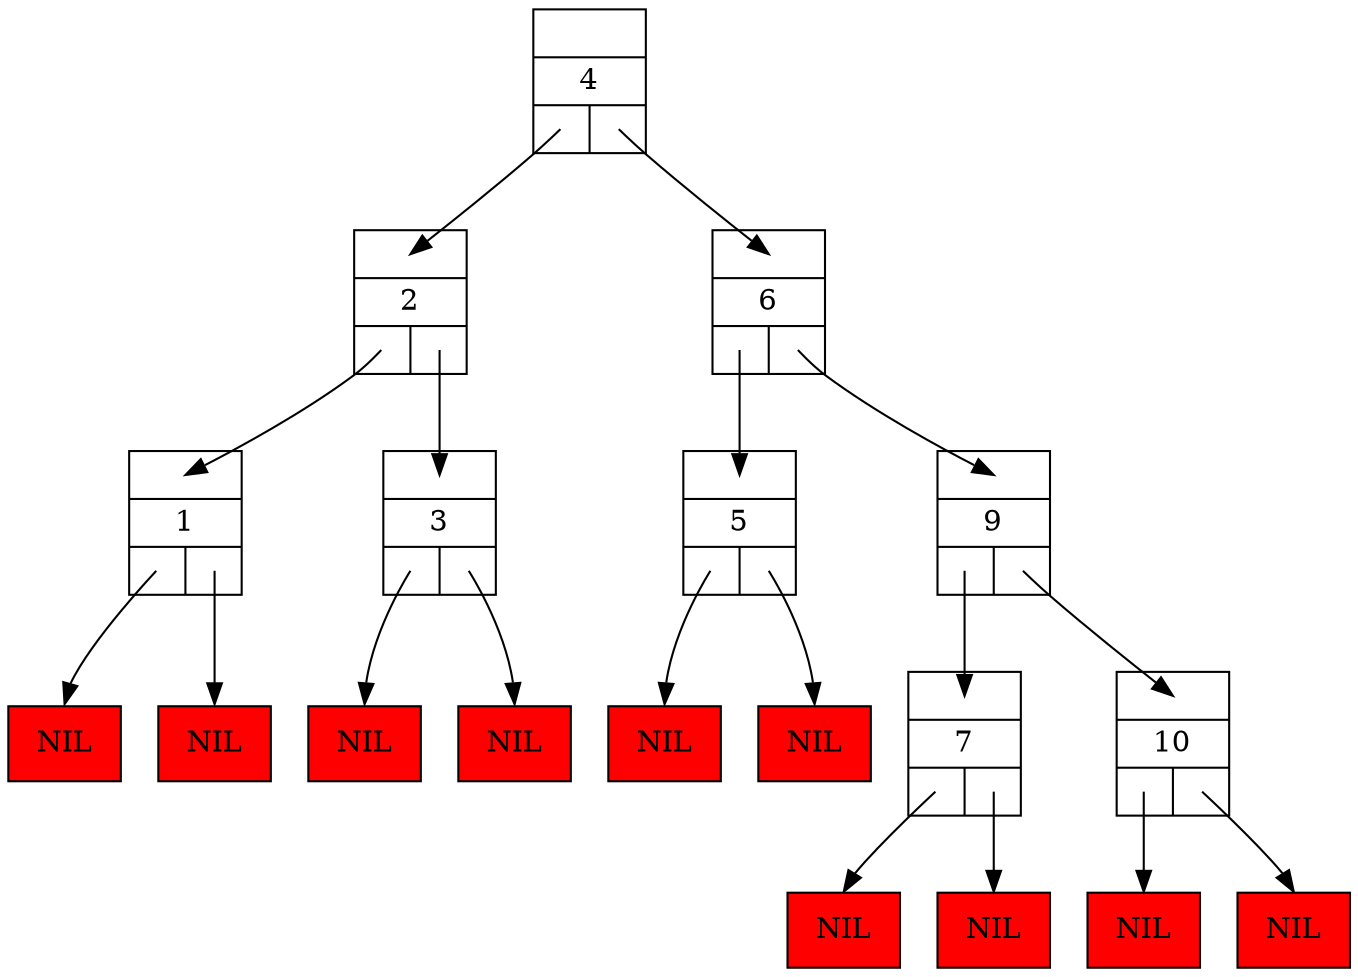 digraph RedBlackTree {
  graph[ranksep=0.5];
  node[shape=record];

	n1 [label="{{<parent>}|1|{<left>|<right>}}"];
	lnil1 [style=filled, fillcolor=red, label="NIL"];
	n1:left:c -> lnil1:n [headclip=false, tailclip=false]
	rnil1 [style=filled, fillcolor=red, label="NIL"];
	n1:right:c -> rnil1:n [headclip=false, tailclip=false]
	n2 [label="{{<parent>}|2|{<left>|<right>}}"];
	n2:left:c -> n1:parent:c [headclip=false, tailclip=false]
	n2:right:c -> n3:parent:c [headclip=false, tailclip=false]
	n3 [label="{{<parent>}|3|{<left>|<right>}}"];
	lnil3 [style=filled, fillcolor=red, label="NIL"];
	n3:left:c -> lnil3:n [headclip=false, tailclip=false]
	rnil3 [style=filled, fillcolor=red, label="NIL"];
	n3:right:c -> rnil3:n [headclip=false, tailclip=false]
	n4 [label="{{<parent>}|4|{<left>|<right>}}"];
	n4:left:c -> n2:parent:c [headclip=false, tailclip=false]
	n4:right:c -> n6:parent:c [headclip=false, tailclip=false]
	n5 [label="{{<parent>}|5|{<left>|<right>}}"];
	lnil5 [style=filled, fillcolor=red, label="NIL"];
	n5:left:c -> lnil5:n [headclip=false, tailclip=false]
	rnil5 [style=filled, fillcolor=red, label="NIL"];
	n5:right:c -> rnil5:n [headclip=false, tailclip=false]
	n6 [label="{{<parent>}|6|{<left>|<right>}}"];
	n6:left:c -> n5:parent:c [headclip=false, tailclip=false]
	n6:right:c -> n9:parent:c [headclip=false, tailclip=false]
	n7 [label="{{<parent>}|7|{<left>|<right>}}"];
	lnil7 [style=filled, fillcolor=red, label="NIL"];
	n7:left:c -> lnil7:n [headclip=false, tailclip=false]
	rnil7 [style=filled, fillcolor=red, label="NIL"];
	n7:right:c -> rnil7:n [headclip=false, tailclip=false]
	n9 [label="{{<parent>}|9|{<left>|<right>}}"];
	n9:left:c -> n7:parent:c [headclip=false, tailclip=false]
	n9:right:c -> n10:parent:c [headclip=false, tailclip=false]
	n10 [label="{{<parent>}|10|{<left>|<right>}}"];
	lnil10 [style=filled, fillcolor=red, label="NIL"];
	n10:left:c -> lnil10:n [headclip=false, tailclip=false]
	rnil10 [style=filled, fillcolor=red, label="NIL"];
	n10:right:c -> rnil10:n [headclip=false, tailclip=false]

}
